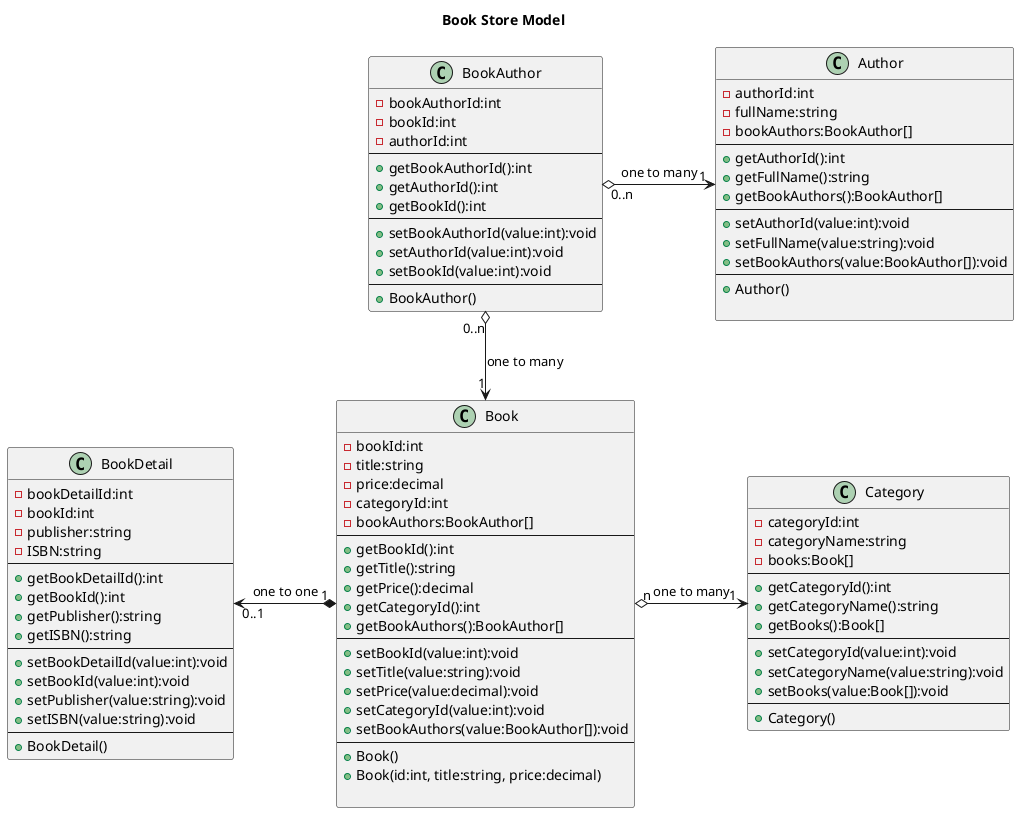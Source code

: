 @startuml Book Store App
title Book Store Model
class Book
{
    -bookId:int
    -title:string
    -price:decimal
    -categoryId:int
    -bookAuthors:BookAuthor[]
    --
    +getBookId():int
    +getTitle():string
    +getPrice():decimal
    +getCategoryId():int
    +getBookAuthors():BookAuthor[]
    --
    +setBookId(value:int):void
    +setTitle(value:string):void
    +setPrice(value:decimal):void
    +setCategoryId(value:int):void
    +setBookAuthors(value:BookAuthor[]):void
    --
    +Book()
    +Book(id:int, title:string, price:decimal)

}
class Category
{
    -categoryId:int
    -categoryName:string
    -books:Book[]
    --
    +getCategoryId():int
    +getCategoryName():string
    +getBooks():Book[]
    --
    +setCategoryId(value:int):void
    +setCategoryName(value:string):void
    +setBooks(value:Book[]):void
    --
    +Category()
}
class BookDetail
{
    -bookDetailId:int
    -bookId:int
    -publisher:string
    -ISBN:string
    --
    +getBookDetailId():int
    +getBookId():int
    +getPublisher():string
    +getISBN():string
    --
    +setBookDetailId(value:int):void
    +setBookId(value:int):void
    +setPublisher(value:string):void
    +setISBN(value:string):void
    --
    +BookDetail()
}
class Author
{
    -authorId:int
    -fullName:string
    -bookAuthors:BookAuthor[]
    --
    +getAuthorId():int
    +getFullName():string
    +getBookAuthors():BookAuthor[]
    --
    +setAuthorId(value:int):void
    +setFullName(value:string):void
    +setBookAuthors(value:BookAuthor[]):void
    --
    +Author()

}
class BookAuthor
{
    -bookAuthorId:int
    -bookId:int
    -authorId:int
    --
    +getBookAuthorId():int
    +getAuthorId():int
    +getBookId():int
    --
    +setBookAuthorId(value:int):void
    +setAuthorId(value:int):void
    +setBookId(value:int):void
    --
    +BookAuthor()
}


Book "n" o-right-> "1 " Category : one to many
Book "1" *-left-> "0..1" BookDetail : one to one
Book "1" <-up-o "0..n" BookAuthor : one to many
Author "1" <-left-o "0..n" BookAuthor : one to many
@enduml